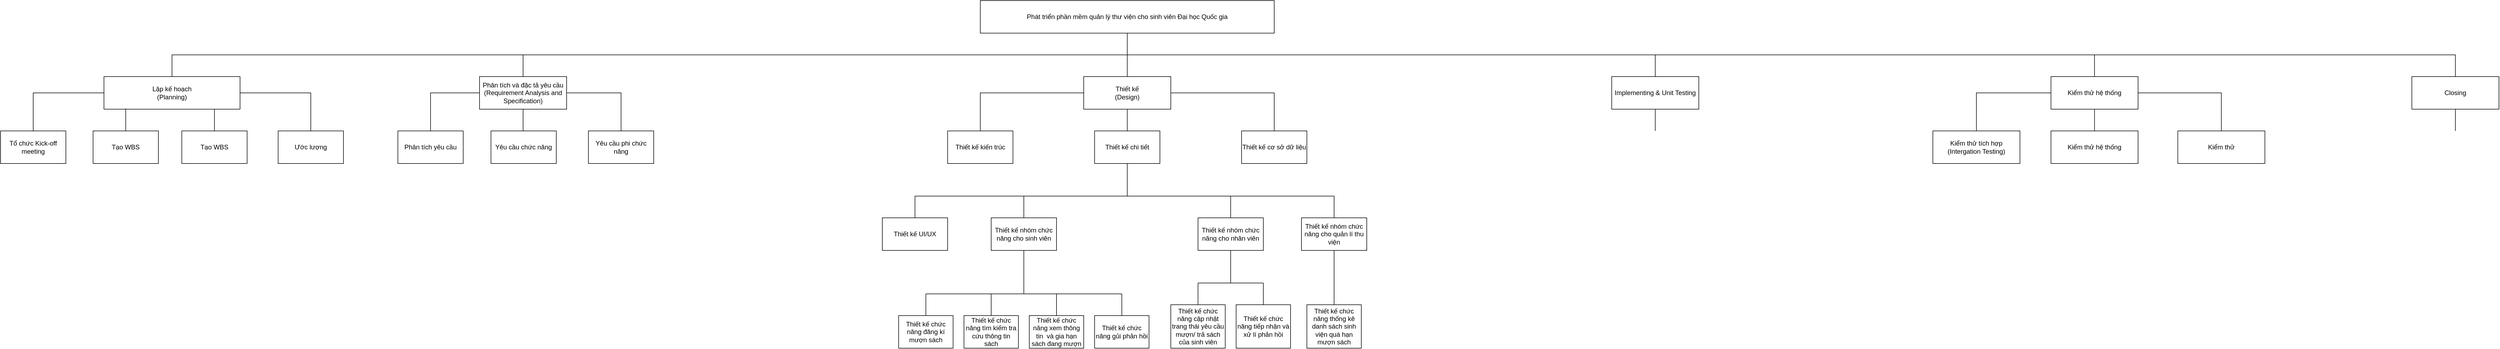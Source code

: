 <mxfile pages="1" version="11.2.5" type="device"><diagram id="RabVYRxnUHnKU42lM4ks" name="Page-1"><mxGraphModel dx="3903" dy="1993" grid="1" gridSize="10" guides="1" tooltips="1" connect="1" arrows="1" fold="1" page="1" pageScale="1" pageWidth="827" pageHeight="1169" math="0" shadow="0"><root><mxCell id="0"/><mxCell id="1" parent="0"/><mxCell id="hKESGAhO5xstkc6pQpJQ-2" value="Thiết kế kiến trúc" style="rounded=0;whiteSpace=wrap;html=1;" parent="1" vertex="1"><mxGeometry x="40" y="100" width="120" height="60" as="geometry"/></mxCell><mxCell id="hKESGAhO5xstkc6pQpJQ-3" value="Thiết kế cơ sở dữ liệu" style="rounded=0;whiteSpace=wrap;html=1;" parent="1" vertex="1"><mxGeometry x="580" y="100" width="120" height="60" as="geometry"/></mxCell><mxCell id="hKESGAhO5xstkc6pQpJQ-12" style="edgeStyle=none;rounded=0;orthogonalLoop=1;jettySize=auto;html=1;startArrow=none;startFill=0;endArrow=none;endFill=0;" parent="1" source="hKESGAhO5xstkc6pQpJQ-4" edge="1"><mxGeometry relative="1" as="geometry"><mxPoint x="370" y="220" as="targetPoint"/></mxGeometry></mxCell><mxCell id="hKESGAhO5xstkc6pQpJQ-4" value="Thiết kế chi tiết" style="rounded=0;whiteSpace=wrap;html=1;" parent="1" vertex="1"><mxGeometry x="310" y="100" width="120" height="60" as="geometry"/></mxCell><mxCell id="hKESGAhO5xstkc6pQpJQ-13" value="" style="endArrow=none;html=1;entryX=0.5;entryY=0;entryDx=0;entryDy=0;strokeColor=#000000;rounded=0;" parent="1" target="hKESGAhO5xstkc6pQpJQ-21" edge="1"><mxGeometry width="50" height="50" relative="1" as="geometry"><mxPoint x="120" y="220" as="sourcePoint"/><mxPoint x="760" y="220" as="targetPoint"/><Array as="points"><mxPoint x="750" y="220"/></Array></mxGeometry></mxCell><mxCell id="hKESGAhO5xstkc6pQpJQ-15" style="edgeStyle=none;rounded=0;orthogonalLoop=1;jettySize=auto;html=1;startArrow=none;startFill=0;endArrow=none;endFill=0;exitX=0.5;exitY=0;exitDx=0;exitDy=0;" parent="1" source="hKESGAhO5xstkc6pQpJQ-14" edge="1"><mxGeometry relative="1" as="geometry"><mxPoint x="120" y="220" as="targetPoint"/><mxPoint x="-80" y="220" as="sourcePoint"/><Array as="points"><mxPoint x="-20" y="220"/></Array></mxGeometry></mxCell><mxCell id="hKESGAhO5xstkc6pQpJQ-14" value="Thiết kế UI/UX" style="rounded=0;whiteSpace=wrap;html=1;" parent="1" vertex="1"><mxGeometry x="-80" y="260" width="120" height="60" as="geometry"/></mxCell><mxCell id="hKESGAhO5xstkc6pQpJQ-18" style="edgeStyle=none;rounded=0;orthogonalLoop=1;jettySize=auto;html=1;startArrow=none;startFill=0;endArrow=none;endFill=0;exitX=0.5;exitY=0;exitDx=0;exitDy=0;" parent="1" source="hKESGAhO5xstkc6pQpJQ-17" edge="1"><mxGeometry relative="1" as="geometry"><mxPoint x="180" y="220" as="targetPoint"/></mxGeometry></mxCell><mxCell id="hKESGAhO5xstkc6pQpJQ-28" style="edgeStyle=none;rounded=0;orthogonalLoop=1;jettySize=auto;html=1;startArrow=none;startFill=0;endArrow=none;endFill=0;exitX=0.5;exitY=1;exitDx=0;exitDy=0;" parent="1" source="hKESGAhO5xstkc6pQpJQ-17" edge="1"><mxGeometry relative="1" as="geometry"><mxPoint x="180" y="400" as="targetPoint"/></mxGeometry></mxCell><mxCell id="hKESGAhO5xstkc6pQpJQ-17" value="Thiết kế nhóm chức năng cho sinh viên" style="rounded=0;whiteSpace=wrap;html=1;" parent="1" vertex="1"><mxGeometry x="120" y="260" width="120" height="60" as="geometry"/></mxCell><mxCell id="hKESGAhO5xstkc6pQpJQ-20" style="edgeStyle=none;rounded=0;orthogonalLoop=1;jettySize=auto;html=1;startArrow=none;startFill=0;endArrow=none;endFill=0;" parent="1" source="hKESGAhO5xstkc6pQpJQ-19" edge="1"><mxGeometry relative="1" as="geometry"><mxPoint x="560" y="220" as="targetPoint"/></mxGeometry></mxCell><mxCell id="hKESGAhO5xstkc6pQpJQ-42" style="edgeStyle=none;rounded=0;orthogonalLoop=1;jettySize=auto;html=1;startArrow=none;startFill=0;endArrow=none;endFill=0;" parent="1" source="hKESGAhO5xstkc6pQpJQ-19" edge="1"><mxGeometry relative="1" as="geometry"><mxPoint x="560" y="380" as="targetPoint"/></mxGeometry></mxCell><mxCell id="hKESGAhO5xstkc6pQpJQ-19" value="Thiết kế nhóm chức năng cho nhân viên" style="rounded=0;whiteSpace=wrap;html=1;" parent="1" vertex="1"><mxGeometry x="500" y="260" width="120" height="60" as="geometry"/></mxCell><mxCell id="hKESGAhO5xstkc6pQpJQ-21" value="Thiết kế nhóm chức năng cho quản lí thu viện" style="rounded=0;whiteSpace=wrap;html=1;" parent="1" vertex="1"><mxGeometry x="690" y="260" width="120" height="60" as="geometry"/></mxCell><mxCell id="hKESGAhO5xstkc6pQpJQ-30" style="edgeStyle=none;rounded=0;orthogonalLoop=1;jettySize=auto;html=1;startArrow=none;startFill=0;endArrow=none;endFill=0;" parent="1" source="hKESGAhO5xstkc6pQpJQ-23" edge="1"><mxGeometry relative="1" as="geometry"><mxPoint y="400" as="targetPoint"/></mxGeometry></mxCell><mxCell id="hKESGAhO5xstkc6pQpJQ-23" value="Thiết kế chức năng đăng kí mượn sách" style="rounded=0;whiteSpace=wrap;html=1;" parent="1" vertex="1"><mxGeometry x="-50" y="440" width="100" height="60" as="geometry"/></mxCell><mxCell id="hKESGAhO5xstkc6pQpJQ-31" style="edgeStyle=none;rounded=0;orthogonalLoop=1;jettySize=auto;html=1;startArrow=none;startFill=0;endArrow=none;endFill=0;" parent="1" source="hKESGAhO5xstkc6pQpJQ-24" edge="1"><mxGeometry relative="1" as="geometry"><mxPoint x="120" y="400" as="targetPoint"/></mxGeometry></mxCell><mxCell id="hKESGAhO5xstkc6pQpJQ-24" value="Thiết kế chức năng tìm kiếm tra cứu thông tin sách" style="rounded=0;whiteSpace=wrap;html=1;" parent="1" vertex="1"><mxGeometry x="70" y="440" width="100" height="60" as="geometry"/></mxCell><mxCell id="hKESGAhO5xstkc6pQpJQ-32" style="edgeStyle=none;rounded=0;orthogonalLoop=1;jettySize=auto;html=1;startArrow=none;startFill=0;endArrow=none;endFill=0;" parent="1" source="hKESGAhO5xstkc6pQpJQ-25" edge="1"><mxGeometry relative="1" as="geometry"><mxPoint x="240" y="400" as="targetPoint"/></mxGeometry></mxCell><mxCell id="hKESGAhO5xstkc6pQpJQ-25" value="Thiết kế chức năng xem thông tin&amp;nbsp; và gia hạn sách đang mượn" style="rounded=0;whiteSpace=wrap;html=1;" parent="1" vertex="1"><mxGeometry x="190" y="440" width="100" height="60" as="geometry"/></mxCell><mxCell id="hKESGAhO5xstkc6pQpJQ-33" style="edgeStyle=none;rounded=0;orthogonalLoop=1;jettySize=auto;html=1;startArrow=none;startFill=0;endArrow=none;endFill=0;" parent="1" source="hKESGAhO5xstkc6pQpJQ-27" edge="1"><mxGeometry relative="1" as="geometry"><mxPoint x="360" y="400" as="targetPoint"/></mxGeometry></mxCell><mxCell id="hKESGAhO5xstkc6pQpJQ-27" value="Thiết kế chức năng gủi phản hồi" style="rounded=0;whiteSpace=wrap;html=1;" parent="1" vertex="1"><mxGeometry x="310" y="440" width="100" height="60" as="geometry"/></mxCell><mxCell id="hKESGAhO5xstkc6pQpJQ-29" value="" style="endArrow=none;html=1;" parent="1" edge="1"><mxGeometry width="50" height="50" relative="1" as="geometry"><mxPoint y="400" as="sourcePoint"/><mxPoint x="360" y="400" as="targetPoint"/></mxGeometry></mxCell><mxCell id="hKESGAhO5xstkc6pQpJQ-46" style="edgeStyle=none;rounded=0;orthogonalLoop=1;jettySize=auto;html=1;startArrow=none;startFill=0;endArrow=none;endFill=0;" parent="1" source="hKESGAhO5xstkc6pQpJQ-34" edge="1"><mxGeometry relative="1" as="geometry"><mxPoint x="500" y="380" as="targetPoint"/></mxGeometry></mxCell><mxCell id="hKESGAhO5xstkc6pQpJQ-34" value="Thiết kế chức năng cập nhật trang thái yêu cầu mượn/ trả sách của sinh viên" style="rounded=0;whiteSpace=wrap;html=1;" parent="1" vertex="1"><mxGeometry x="450" y="420" width="100" height="80" as="geometry"/></mxCell><mxCell id="hKESGAhO5xstkc6pQpJQ-40" style="edgeStyle=none;rounded=0;orthogonalLoop=1;jettySize=auto;html=1;entryX=0.5;entryY=1;entryDx=0;entryDy=0;startArrow=none;startFill=0;endArrow=none;endFill=0;" parent="1" source="hKESGAhO5xstkc6pQpJQ-36" target="hKESGAhO5xstkc6pQpJQ-21" edge="1"><mxGeometry relative="1" as="geometry"/></mxCell><mxCell id="hKESGAhO5xstkc6pQpJQ-36" value="Thiết kế chức năng thống kê danh sách sinh viện quá hạn mượn sách" style="rounded=0;whiteSpace=wrap;html=1;" parent="1" vertex="1"><mxGeometry x="700" y="420" width="100" height="80" as="geometry"/></mxCell><mxCell id="hKESGAhO5xstkc6pQpJQ-47" style="edgeStyle=none;rounded=0;orthogonalLoop=1;jettySize=auto;html=1;startArrow=none;startFill=0;endArrow=none;endFill=0;" parent="1" source="hKESGAhO5xstkc6pQpJQ-41" edge="1"><mxGeometry relative="1" as="geometry"><mxPoint x="620" y="380" as="targetPoint"/></mxGeometry></mxCell><mxCell id="hKESGAhO5xstkc6pQpJQ-41" value="Thiết kế chức năng tiếp nhận và xử lí phản hồi" style="rounded=0;whiteSpace=wrap;html=1;" parent="1" vertex="1"><mxGeometry x="570" y="420" width="100" height="80" as="geometry"/></mxCell><mxCell id="hKESGAhO5xstkc6pQpJQ-43" value="" style="endArrow=none;html=1;" parent="1" edge="1"><mxGeometry width="50" height="50" relative="1" as="geometry"><mxPoint x="500" y="380" as="sourcePoint"/><mxPoint x="620" y="380" as="targetPoint"/></mxGeometry></mxCell><mxCell id="mZb4_BIa616QqneFcdw_-9" value="Phát triển phần mềm quản lý thư viện cho sinh viên Đại học Quốc gia" style="rounded=0;whiteSpace=wrap;html=1;" parent="1" vertex="1"><mxGeometry x="100" y="-140" width="540" height="60" as="geometry"/></mxCell><mxCell id="mZb4_BIa616QqneFcdw_-14" value="" style="endArrow=none;html=1;entryX=0.5;entryY=1;entryDx=0;entryDy=0;exitX=0.5;exitY=0;exitDx=0;exitDy=0;startArrow=none;startFill=0;" parent="1" source="hKESGAhO5xstkc6pQpJQ-1" target="mZb4_BIa616QqneFcdw_-9" edge="1"><mxGeometry width="50" height="50" relative="1" as="geometry"><mxPoint x="280" y="-10" as="sourcePoint"/><mxPoint x="330" y="-60" as="targetPoint"/></mxGeometry></mxCell><mxCell id="mZb4_BIa616QqneFcdw_-15" value="" style="endArrow=none;html=1;rounded=0;entryX=0.5;entryY=0;entryDx=0;entryDy=0;" parent="1" target="mZb4_BIa616QqneFcdw_-19" edge="1"><mxGeometry width="50" height="50" relative="1" as="geometry"><mxPoint x="370" y="-40" as="sourcePoint"/><mxPoint x="-740" as="targetPoint"/><Array as="points"><mxPoint x="-740" y="-40"/></Array></mxGeometry></mxCell><mxCell id="mZb4_BIa616QqneFcdw_-16" value="" style="endArrow=none;html=1;entryX=0.5;entryY=1;entryDx=0;entryDy=0;exitX=0.5;exitY=0;exitDx=0;exitDy=0;" parent="1" source="hKESGAhO5xstkc6pQpJQ-4" target="hKESGAhO5xstkc6pQpJQ-1" edge="1"><mxGeometry width="50" height="50" relative="1" as="geometry"><mxPoint x="370" y="80" as="sourcePoint"/><mxPoint x="-470" y="520" as="targetPoint"/></mxGeometry></mxCell><mxCell id="hKESGAhO5xstkc6pQpJQ-1" value="Thiết kế&lt;br&gt;(Design)" style="rounded=0;whiteSpace=wrap;html=1;" parent="1" vertex="1"><mxGeometry x="290" width="160" height="60" as="geometry"/></mxCell><mxCell id="mZb4_BIa616QqneFcdw_-19" value="Phân tích và đặc tả yêu cầu&lt;br&gt;(Requirement Analysis and Specification)" style="rounded=0;whiteSpace=wrap;html=1;" parent="1" vertex="1"><mxGeometry x="-820" width="160" height="60" as="geometry"/></mxCell><mxCell id="mZb4_BIa616QqneFcdw_-20" value="" style="endArrow=none;html=1;exitX=0.5;exitY=0;exitDx=0;exitDy=0;entryX=0;entryY=0.5;entryDx=0;entryDy=0;rounded=0;" parent="1" source="hKESGAhO5xstkc6pQpJQ-2" target="hKESGAhO5xstkc6pQpJQ-1" edge="1"><mxGeometry width="50" height="50" relative="1" as="geometry"><mxPoint x="140" y="100" as="sourcePoint"/><mxPoint x="190" y="50" as="targetPoint"/><Array as="points"><mxPoint x="100" y="30"/></Array></mxGeometry></mxCell><mxCell id="mZb4_BIa616QqneFcdw_-21" value="" style="endArrow=none;html=1;exitX=0.5;exitY=0;exitDx=0;exitDy=0;entryX=1;entryY=0.5;entryDx=0;entryDy=0;rounded=0;" parent="1" source="hKESGAhO5xstkc6pQpJQ-3" target="hKESGAhO5xstkc6pQpJQ-1" edge="1"><mxGeometry width="50" height="50" relative="1" as="geometry"><mxPoint x="130" y="110" as="sourcePoint"/><mxPoint x="300" y="40" as="targetPoint"/><Array as="points"><mxPoint x="640" y="30"/></Array></mxGeometry></mxCell><mxCell id="mZb4_BIa616QqneFcdw_-22" value="" style="endArrow=none;html=1;entryX=0.5;entryY=1;entryDx=0;entryDy=0;" parent="1" target="mZb4_BIa616QqneFcdw_-19" edge="1"><mxGeometry width="50" height="50" relative="1" as="geometry"><mxPoint x="-740" y="100" as="sourcePoint"/><mxPoint x="-670" y="110" as="targetPoint"/></mxGeometry></mxCell><mxCell id="mZb4_BIa616QqneFcdw_-24" value="" style="endArrow=none;html=1;rounded=0;" parent="1" source="mZb4_BIa616QqneFcdw_-25" edge="1"><mxGeometry width="50" height="50" relative="1" as="geometry"><mxPoint x="1800" as="sourcePoint"/><mxPoint x="370" y="-40" as="targetPoint"/><Array as="points"><mxPoint x="1340" y="-40"/><mxPoint x="850" y="-40"/></Array></mxGeometry></mxCell><mxCell id="mZb4_BIa616QqneFcdw_-25" value="Implementing &amp;amp; Unit Testing" style="rounded=0;whiteSpace=wrap;html=1;" parent="1" vertex="1"><mxGeometry x="1260.071" width="160" height="60" as="geometry"/></mxCell><mxCell id="mZb4_BIa616QqneFcdw_-27" value="Lập kế hoạch&lt;br&gt;(Planning)" style="rounded=0;whiteSpace=wrap;html=1;" parent="1" vertex="1"><mxGeometry x="-1510" width="250" height="60" as="geometry"/></mxCell><mxCell id="mZb4_BIa616QqneFcdw_-28" value="" style="endArrow=none;html=1;rounded=0;exitX=0.5;exitY=0;exitDx=0;exitDy=0;" parent="1" source="mZb4_BIa616QqneFcdw_-27" edge="1"><mxGeometry width="50" height="50" relative="1" as="geometry"><mxPoint x="-1385" as="sourcePoint"/><mxPoint x="-740" y="-40" as="targetPoint"/><Array as="points"><mxPoint x="-1385" y="-40"/></Array></mxGeometry></mxCell><mxCell id="mZb4_BIa616QqneFcdw_-29" value="" style="endArrow=none;html=1;entryX=0;entryY=0.5;entryDx=0;entryDy=0;exitX=0.5;exitY=0;exitDx=0;exitDy=0;rounded=0;" parent="1" source="mZb4_BIa616QqneFcdw_-41" target="mZb4_BIa616QqneFcdw_-27" edge="1"><mxGeometry width="50" height="50" relative="1" as="geometry"><mxPoint x="-1390" y="100" as="sourcePoint"/><mxPoint x="-730" y="70" as="targetPoint"/><Array as="points"><mxPoint x="-1640" y="30"/></Array></mxGeometry></mxCell><mxCell id="mZb4_BIa616QqneFcdw_-30" value="" style="endArrow=none;html=1;entryX=0.5;entryY=1;entryDx=0;entryDy=0;" parent="1" target="mZb4_BIa616QqneFcdw_-25" edge="1"><mxGeometry width="50" height="50" relative="1" as="geometry"><mxPoint x="1340" y="100" as="sourcePoint"/><mxPoint x="1560" y="100" as="targetPoint"/></mxGeometry></mxCell><mxCell id="mZb4_BIa616QqneFcdw_-31" value="Kiểm thử hệ thống" style="rounded=0;whiteSpace=wrap;html=1;" parent="1" vertex="1"><mxGeometry x="2067.071" width="160" height="60" as="geometry"/></mxCell><mxCell id="mZb4_BIa616QqneFcdw_-32" value="" style="endArrow=none;html=1;entryX=0.5;entryY=0;entryDx=0;entryDy=0;strokeColor=#000000;rounded=0;" parent="1" target="mZb4_BIa616QqneFcdw_-31" edge="1"><mxGeometry width="50" height="50" relative="1" as="geometry"><mxPoint x="1340" y="-40" as="sourcePoint"/><mxPoint x="2030" y="-50" as="targetPoint"/><Array as="points"><mxPoint x="2147" y="-40"/></Array></mxGeometry></mxCell><mxCell id="mZb4_BIa616QqneFcdw_-33" value="" style="endArrow=none;html=1;strokeColor=#000000;rounded=0;entryX=0.5;entryY=0;entryDx=0;entryDy=0;" parent="1" target="mZb4_BIa616QqneFcdw_-46" edge="1"><mxGeometry width="50" height="50" relative="1" as="geometry"><mxPoint x="2140" y="-40" as="sourcePoint"/><mxPoint x="2810" as="targetPoint"/><Array as="points"><mxPoint x="2810" y="-40"/></Array></mxGeometry></mxCell><mxCell id="mZb4_BIa616QqneFcdw_-35" value="" style="endArrow=none;html=1;entryX=0;entryY=0.5;entryDx=0;entryDy=0;rounded=0;" parent="1" target="mZb4_BIa616QqneFcdw_-19" edge="1"><mxGeometry width="50" height="50" relative="1" as="geometry"><mxPoint x="-910" y="100" as="sourcePoint"/><mxPoint x="-730" y="70" as="targetPoint"/><Array as="points"><mxPoint x="-910" y="30"/></Array></mxGeometry></mxCell><mxCell id="mZb4_BIa616QqneFcdw_-37" value="Phân tích yêu cầu" style="rounded=0;whiteSpace=wrap;html=1;" parent="1" vertex="1"><mxGeometry x="-970" y="100" width="120" height="60" as="geometry"/></mxCell><mxCell id="mZb4_BIa616QqneFcdw_-38" value="Yêu cầu chức năng" style="rounded=0;whiteSpace=wrap;html=1;" parent="1" vertex="1"><mxGeometry x="-799" y="100" width="120" height="60" as="geometry"/></mxCell><mxCell id="mZb4_BIa616QqneFcdw_-39" value="" style="endArrow=none;html=1;entryX=1;entryY=0.5;entryDx=0;entryDy=0;rounded=0;" parent="1" target="mZb4_BIa616QqneFcdw_-19" edge="1"><mxGeometry width="50" height="50" relative="1" as="geometry"><mxPoint x="-560" y="100" as="sourcePoint"/><mxPoint x="-810.0" y="40" as="targetPoint"/><Array as="points"><mxPoint x="-560" y="30"/></Array></mxGeometry></mxCell><mxCell id="mZb4_BIa616QqneFcdw_-40" value="Yêu cầu phi chức năng" style="rounded=0;whiteSpace=wrap;html=1;" parent="1" vertex="1"><mxGeometry x="-620" y="100" width="120" height="60" as="geometry"/></mxCell><mxCell id="mZb4_BIa616QqneFcdw_-41" value="Tổ chức Kick-off meeting" style="rounded=0;whiteSpace=wrap;html=1;" parent="1" vertex="1"><mxGeometry x="-1700" y="100" width="120" height="60" as="geometry"/></mxCell><mxCell id="mZb4_BIa616QqneFcdw_-42" value="Tạo WBS" style="rounded=0;whiteSpace=wrap;html=1;" parent="1" vertex="1"><mxGeometry x="-1367" y="100" width="120" height="60" as="geometry"/></mxCell><mxCell id="mZb4_BIa616QqneFcdw_-43" value="Ước lượng" style="rounded=0;whiteSpace=wrap;html=1;" parent="1" vertex="1"><mxGeometry x="-1190" y="100" width="120" height="60" as="geometry"/></mxCell><mxCell id="mZb4_BIa616QqneFcdw_-44" value="" style="endArrow=none;html=1;strokeColor=#000000;exitX=0.5;exitY=0;exitDx=0;exitDy=0;" parent="1" source="mZb4_BIa616QqneFcdw_-42" edge="1"><mxGeometry width="50" height="50" relative="1" as="geometry"><mxPoint x="-1324" y="100" as="sourcePoint"/><mxPoint x="-1307" y="60" as="targetPoint"/></mxGeometry></mxCell><mxCell id="mZb4_BIa616QqneFcdw_-45" value="" style="endArrow=none;html=1;strokeColor=#000000;entryX=1;entryY=0.5;entryDx=0;entryDy=0;exitX=0.5;exitY=0;exitDx=0;exitDy=0;rounded=0;" parent="1" source="mZb4_BIa616QqneFcdw_-43" target="mZb4_BIa616QqneFcdw_-27" edge="1"><mxGeometry width="50" height="50" relative="1" as="geometry"><mxPoint x="-1380" y="110" as="sourcePoint"/><mxPoint x="-1380" y="70" as="targetPoint"/><Array as="points"><mxPoint x="-1130" y="30"/></Array></mxGeometry></mxCell><mxCell id="mZb4_BIa616QqneFcdw_-46" value="Closing" style="rounded=0;whiteSpace=wrap;html=1;" parent="1" vertex="1"><mxGeometry x="2730.071" width="160" height="60" as="geometry"/></mxCell><mxCell id="mZb4_BIa616QqneFcdw_-47" value="" style="endArrow=none;html=1;entryX=0.5;entryY=1;entryDx=0;entryDy=0;exitX=0.5;exitY=0;exitDx=0;exitDy=0;" parent="1" source="mZb4_BIa616QqneFcdw_-48" target="mZb4_BIa616QqneFcdw_-31" edge="1"><mxGeometry width="50" height="50" relative="1" as="geometry"><mxPoint x="2147" y="100" as="sourcePoint"/><mxPoint x="2170.071" y="100" as="targetPoint"/></mxGeometry></mxCell><mxCell id="mZb4_BIa616QqneFcdw_-48" value="Kiểm thử hệ thống" style="rounded=0;whiteSpace=wrap;html=1;" parent="1" vertex="1"><mxGeometry x="2067.071" y="100" width="160" height="60" as="geometry"/></mxCell><mxCell id="mZb4_BIa616QqneFcdw_-51" value="Kiểm thử tích hợp&lt;br&gt;(Intergation Testing)" style="rounded=0;whiteSpace=wrap;html=1;" parent="1" vertex="1"><mxGeometry x="1850.071" y="100" width="160" height="60" as="geometry"/></mxCell><mxCell id="mZb4_BIa616QqneFcdw_-52" value="Kiểm thử" style="rounded=0;whiteSpace=wrap;html=1;" parent="1" vertex="1"><mxGeometry x="2300.071" y="100" width="160" height="60" as="geometry"/></mxCell><mxCell id="mZb4_BIa616QqneFcdw_-53" value="" style="endArrow=none;html=1;exitX=0.5;exitY=0;exitDx=0;exitDy=0;rounded=0;" parent="1" source="mZb4_BIa616QqneFcdw_-52" target="mZb4_BIa616QqneFcdw_-31" edge="1"><mxGeometry width="50" height="50" relative="1" as="geometry"><mxPoint x="2157.071" y="120" as="sourcePoint"/><mxPoint x="2230" y="30" as="targetPoint"/><Array as="points"><mxPoint x="2380" y="30"/></Array></mxGeometry></mxCell><mxCell id="mZb4_BIa616QqneFcdw_-54" value="" style="endArrow=none;html=1;entryX=0;entryY=0.5;entryDx=0;entryDy=0;exitX=0.5;exitY=0;exitDx=0;exitDy=0;rounded=0;" parent="1" source="mZb4_BIa616QqneFcdw_-51" target="mZb4_BIa616QqneFcdw_-31" edge="1"><mxGeometry width="50" height="50" relative="1" as="geometry"><mxPoint x="2157.071" y="120" as="sourcePoint"/><mxPoint x="2157.071" y="70" as="targetPoint"/><Array as="points"><mxPoint x="1930" y="30"/></Array></mxGeometry></mxCell><mxCell id="mZb4_BIa616QqneFcdw_-55" value="Tạo WBS" style="rounded=0;whiteSpace=wrap;html=1;" parent="1" vertex="1"><mxGeometry x="-1530" y="100" width="120" height="60" as="geometry"/></mxCell><mxCell id="mZb4_BIa616QqneFcdw_-57" value="" style="endArrow=none;html=1;strokeColor=#000000;entryX=0.16;entryY=0.983;entryDx=0;entryDy=0;entryPerimeter=0;" parent="1" source="mZb4_BIa616QqneFcdw_-55" target="mZb4_BIa616QqneFcdw_-27" edge="1"><mxGeometry width="50" height="50" relative="1" as="geometry"><mxPoint x="-1430" y="100" as="sourcePoint"/><mxPoint x="-1430" y="60" as="targetPoint"/></mxGeometry></mxCell><mxCell id="mZb4_BIa616QqneFcdw_-58" value="" style="endArrow=none;html=1;strokeColor=#000000;entryX=0.5;entryY=1;entryDx=0;entryDy=0;" parent="1" target="mZb4_BIa616QqneFcdw_-46" edge="1"><mxGeometry width="50" height="50" relative="1" as="geometry"><mxPoint x="2810" y="100" as="sourcePoint"/><mxPoint x="2960" y="190" as="targetPoint"/></mxGeometry></mxCell></root></mxGraphModel></diagram></mxfile>